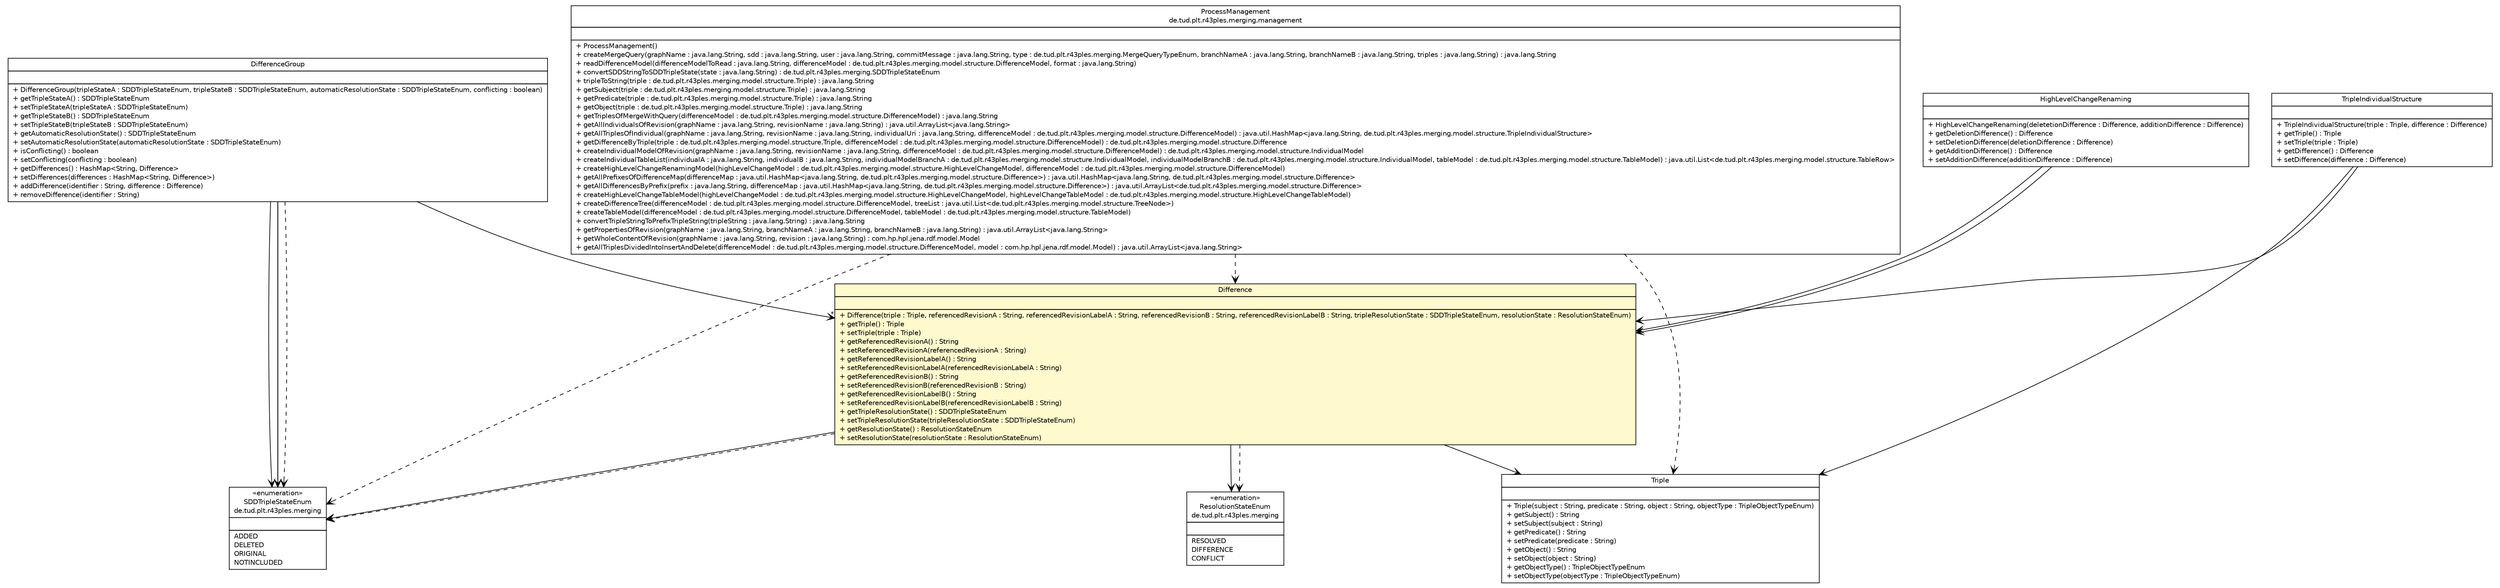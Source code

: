 #!/usr/local/bin/dot
#
# Class diagram 
# Generated by UMLGraph version R5_6-24-gf6e263 (http://www.umlgraph.org/)
#

digraph G {
	edge [fontname="Helvetica",fontsize=10,labelfontname="Helvetica",labelfontsize=10];
	node [fontname="Helvetica",fontsize=10,shape=plaintext];
	nodesep=0.25;
	ranksep=0.5;
	// de.tud.plt.r43ples.merging.SDDTripleStateEnum
	c1781 [label=<<table title="de.tud.plt.r43ples.merging.SDDTripleStateEnum" border="0" cellborder="1" cellspacing="0" cellpadding="2" port="p" href="../../SDDTripleStateEnum.html">
		<tr><td><table border="0" cellspacing="0" cellpadding="1">
<tr><td align="center" balign="center"> &#171;enumeration&#187; </td></tr>
<tr><td align="center" balign="center"> SDDTripleStateEnum </td></tr>
<tr><td align="center" balign="center"> de.tud.plt.r43ples.merging </td></tr>
		</table></td></tr>
		<tr><td><table border="0" cellspacing="0" cellpadding="1">
<tr><td align="left" balign="left">  </td></tr>
		</table></td></tr>
		<tr><td><table border="0" cellspacing="0" cellpadding="1">
<tr><td align="left" balign="left"> ADDED </td></tr>
<tr><td align="left" balign="left"> DELETED </td></tr>
<tr><td align="left" balign="left"> ORIGINAL </td></tr>
<tr><td align="left" balign="left"> NOTINCLUDED </td></tr>
		</table></td></tr>
		</table>>, URL="../../SDDTripleStateEnum.html", fontname="Helvetica", fontcolor="black", fontsize=10.0];
	// de.tud.plt.r43ples.merging.ResolutionStateEnum
	c1782 [label=<<table title="de.tud.plt.r43ples.merging.ResolutionStateEnum" border="0" cellborder="1" cellspacing="0" cellpadding="2" port="p" href="../../ResolutionStateEnum.html">
		<tr><td><table border="0" cellspacing="0" cellpadding="1">
<tr><td align="center" balign="center"> &#171;enumeration&#187; </td></tr>
<tr><td align="center" balign="center"> ResolutionStateEnum </td></tr>
<tr><td align="center" balign="center"> de.tud.plt.r43ples.merging </td></tr>
		</table></td></tr>
		<tr><td><table border="0" cellspacing="0" cellpadding="1">
<tr><td align="left" balign="left">  </td></tr>
		</table></td></tr>
		<tr><td><table border="0" cellspacing="0" cellpadding="1">
<tr><td align="left" balign="left"> RESOLVED </td></tr>
<tr><td align="left" balign="left"> DIFFERENCE </td></tr>
<tr><td align="left" balign="left"> CONFLICT </td></tr>
		</table></td></tr>
		</table>>, URL="../../ResolutionStateEnum.html", fontname="Helvetica", fontcolor="black", fontsize=10.0];
	// de.tud.plt.r43ples.merging.management.ProcessManagement
	c1793 [label=<<table title="de.tud.plt.r43ples.merging.management.ProcessManagement" border="0" cellborder="1" cellspacing="0" cellpadding="2" port="p" href="../../management/ProcessManagement.html">
		<tr><td><table border="0" cellspacing="0" cellpadding="1">
<tr><td align="center" balign="center"> ProcessManagement </td></tr>
<tr><td align="center" balign="center"> de.tud.plt.r43ples.merging.management </td></tr>
		</table></td></tr>
		<tr><td><table border="0" cellspacing="0" cellpadding="1">
<tr><td align="left" balign="left">  </td></tr>
		</table></td></tr>
		<tr><td><table border="0" cellspacing="0" cellpadding="1">
<tr><td align="left" balign="left"> + ProcessManagement() </td></tr>
<tr><td align="left" balign="left"> + createMergeQuery(graphName : java.lang.String, sdd : java.lang.String, user : java.lang.String, commitMessage : java.lang.String, type : de.tud.plt.r43ples.merging.MergeQueryTypeEnum, branchNameA : java.lang.String, branchNameB : java.lang.String, triples : java.lang.String) : java.lang.String </td></tr>
<tr><td align="left" balign="left"> + readDifferenceModel(differenceModelToRead : java.lang.String, differenceModel : de.tud.plt.r43ples.merging.model.structure.DifferenceModel, format : java.lang.String) </td></tr>
<tr><td align="left" balign="left"> + convertSDDStringToSDDTripleState(state : java.lang.String) : de.tud.plt.r43ples.merging.SDDTripleStateEnum </td></tr>
<tr><td align="left" balign="left"> + tripleToString(triple : de.tud.plt.r43ples.merging.model.structure.Triple) : java.lang.String </td></tr>
<tr><td align="left" balign="left"> + getSubject(triple : de.tud.plt.r43ples.merging.model.structure.Triple) : java.lang.String </td></tr>
<tr><td align="left" balign="left"> + getPredicate(triple : de.tud.plt.r43ples.merging.model.structure.Triple) : java.lang.String </td></tr>
<tr><td align="left" balign="left"> + getObject(triple : de.tud.plt.r43ples.merging.model.structure.Triple) : java.lang.String </td></tr>
<tr><td align="left" balign="left"> + getTriplesOfMergeWithQuery(differenceModel : de.tud.plt.r43ples.merging.model.structure.DifferenceModel) : java.lang.String </td></tr>
<tr><td align="left" balign="left"> + getAllIndividualsOfRevision(graphName : java.lang.String, revisionName : java.lang.String) : java.util.ArrayList&lt;java.lang.String&gt; </td></tr>
<tr><td align="left" balign="left"> + getAllTriplesOfIndividual(graphName : java.lang.String, revisionName : java.lang.String, individualUri : java.lang.String, differenceModel : de.tud.plt.r43ples.merging.model.structure.DifferenceModel) : java.util.HashMap&lt;java.lang.String, de.tud.plt.r43ples.merging.model.structure.TripleIndividualStructure&gt; </td></tr>
<tr><td align="left" balign="left"> + getDifferenceByTriple(triple : de.tud.plt.r43ples.merging.model.structure.Triple, differenceModel : de.tud.plt.r43ples.merging.model.structure.DifferenceModel) : de.tud.plt.r43ples.merging.model.structure.Difference </td></tr>
<tr><td align="left" balign="left"> + createIndividualModelOfRevision(graphName : java.lang.String, revisionName : java.lang.String, differenceModel : de.tud.plt.r43ples.merging.model.structure.DifferenceModel) : de.tud.plt.r43ples.merging.model.structure.IndividualModel </td></tr>
<tr><td align="left" balign="left"> + createIndividualTableList(individualA : java.lang.String, individualB : java.lang.String, individualModelBranchA : de.tud.plt.r43ples.merging.model.structure.IndividualModel, individualModelBranchB : de.tud.plt.r43ples.merging.model.structure.IndividualModel, tableModel : de.tud.plt.r43ples.merging.model.structure.TableModel) : java.util.List&lt;de.tud.plt.r43ples.merging.model.structure.TableRow&gt; </td></tr>
<tr><td align="left" balign="left"> + createHighLevelChangeRenamingModel(highLevelChangeModel : de.tud.plt.r43ples.merging.model.structure.HighLevelChangeModel, differenceModel : de.tud.plt.r43ples.merging.model.structure.DifferenceModel) </td></tr>
<tr><td align="left" balign="left"> + getAllPrefixesOfDifferenceMap(differenceMap : java.util.HashMap&lt;java.lang.String, de.tud.plt.r43ples.merging.model.structure.Difference&gt;) : java.util.HashMap&lt;java.lang.String, de.tud.plt.r43ples.merging.model.structure.Difference&gt; </td></tr>
<tr><td align="left" balign="left"> + getAllDifferencesByPrefix(prefix : java.lang.String, differenceMap : java.util.HashMap&lt;java.lang.String, de.tud.plt.r43ples.merging.model.structure.Difference&gt;) : java.util.ArrayList&lt;de.tud.plt.r43ples.merging.model.structure.Difference&gt; </td></tr>
<tr><td align="left" balign="left"> + createHighLevelChangeTableModel(highLevelChangeModel : de.tud.plt.r43ples.merging.model.structure.HighLevelChangeModel, highLevelChangeTableModel : de.tud.plt.r43ples.merging.model.structure.HighLevelChangeTableModel) </td></tr>
<tr><td align="left" balign="left"> + createDifferenceTree(differenceModel : de.tud.plt.r43ples.merging.model.structure.DifferenceModel, treeList : java.util.List&lt;de.tud.plt.r43ples.merging.model.structure.TreeNode&gt;) </td></tr>
<tr><td align="left" balign="left"> + createTableModel(differenceModel : de.tud.plt.r43ples.merging.model.structure.DifferenceModel, tableModel : de.tud.plt.r43ples.merging.model.structure.TableModel) </td></tr>
<tr><td align="left" balign="left"> + convertTripleStringToPrefixTripleString(tripleString : java.lang.String) : java.lang.String </td></tr>
<tr><td align="left" balign="left"> + getPropertiesOfRevision(graphName : java.lang.String, branchNameA : java.lang.String, branchNameB : java.lang.String) : java.util.ArrayList&lt;java.lang.String&gt; </td></tr>
<tr><td align="left" balign="left"> + getWholeContentOfRevision(graphName : java.lang.String, revision : java.lang.String) : com.hp.hpl.jena.rdf.model.Model </td></tr>
<tr><td align="left" balign="left"> + getAllTriplesDividedIntoInsertAndDelete(differenceModel : de.tud.plt.r43ples.merging.model.structure.DifferenceModel, model : com.hp.hpl.jena.rdf.model.Model) : java.util.ArrayList&lt;java.lang.String&gt; </td></tr>
		</table></td></tr>
		</table>>, URL="../../management/ProcessManagement.html", fontname="Helvetica", fontcolor="black", fontsize=10.0];
	// de.tud.plt.r43ples.merging.model.structure.TripleIndividualStructure
	c1795 [label=<<table title="de.tud.plt.r43ples.merging.model.structure.TripleIndividualStructure" border="0" cellborder="1" cellspacing="0" cellpadding="2" port="p" href="./TripleIndividualStructure.html">
		<tr><td><table border="0" cellspacing="0" cellpadding="1">
<tr><td align="center" balign="center"> TripleIndividualStructure </td></tr>
		</table></td></tr>
		<tr><td><table border="0" cellspacing="0" cellpadding="1">
<tr><td align="left" balign="left">  </td></tr>
		</table></td></tr>
		<tr><td><table border="0" cellspacing="0" cellpadding="1">
<tr><td align="left" balign="left"> + TripleIndividualStructure(triple : Triple, difference : Difference) </td></tr>
<tr><td align="left" balign="left"> + getTriple() : Triple </td></tr>
<tr><td align="left" balign="left"> + setTriple(triple : Triple) </td></tr>
<tr><td align="left" balign="left"> + getDifference() : Difference </td></tr>
<tr><td align="left" balign="left"> + setDifference(difference : Difference) </td></tr>
		</table></td></tr>
		</table>>, URL="./TripleIndividualStructure.html", fontname="Helvetica", fontcolor="black", fontsize=10.0];
	// de.tud.plt.r43ples.merging.model.structure.Triple
	c1796 [label=<<table title="de.tud.plt.r43ples.merging.model.structure.Triple" border="0" cellborder="1" cellspacing="0" cellpadding="2" port="p" href="./Triple.html">
		<tr><td><table border="0" cellspacing="0" cellpadding="1">
<tr><td align="center" balign="center"> Triple </td></tr>
		</table></td></tr>
		<tr><td><table border="0" cellspacing="0" cellpadding="1">
<tr><td align="left" balign="left">  </td></tr>
		</table></td></tr>
		<tr><td><table border="0" cellspacing="0" cellpadding="1">
<tr><td align="left" balign="left"> + Triple(subject : String, predicate : String, object : String, objectType : TripleObjectTypeEnum) </td></tr>
<tr><td align="left" balign="left"> + getSubject() : String </td></tr>
<tr><td align="left" balign="left"> + setSubject(subject : String) </td></tr>
<tr><td align="left" balign="left"> + getPredicate() : String </td></tr>
<tr><td align="left" balign="left"> + setPredicate(predicate : String) </td></tr>
<tr><td align="left" balign="left"> + getObject() : String </td></tr>
<tr><td align="left" balign="left"> + setObject(object : String) </td></tr>
<tr><td align="left" balign="left"> + getObjectType() : TripleObjectTypeEnum </td></tr>
<tr><td align="left" balign="left"> + setObjectType(objectType : TripleObjectTypeEnum) </td></tr>
		</table></td></tr>
		</table>>, URL="./Triple.html", fontname="Helvetica", fontcolor="black", fontsize=10.0];
	// de.tud.plt.r43ples.merging.model.structure.HighLevelChangeRenaming
	c1809 [label=<<table title="de.tud.plt.r43ples.merging.model.structure.HighLevelChangeRenaming" border="0" cellborder="1" cellspacing="0" cellpadding="2" port="p" href="./HighLevelChangeRenaming.html">
		<tr><td><table border="0" cellspacing="0" cellpadding="1">
<tr><td align="center" balign="center"> HighLevelChangeRenaming </td></tr>
		</table></td></tr>
		<tr><td><table border="0" cellspacing="0" cellpadding="1">
<tr><td align="left" balign="left">  </td></tr>
		</table></td></tr>
		<tr><td><table border="0" cellspacing="0" cellpadding="1">
<tr><td align="left" balign="left"> + HighLevelChangeRenaming(deletetionDifference : Difference, additionDifference : Difference) </td></tr>
<tr><td align="left" balign="left"> + getDeletionDifference() : Difference </td></tr>
<tr><td align="left" balign="left"> + setDeletionDifference(deletionDifference : Difference) </td></tr>
<tr><td align="left" balign="left"> + getAdditionDifference() : Difference </td></tr>
<tr><td align="left" balign="left"> + setAdditionDifference(additionDifference : Difference) </td></tr>
		</table></td></tr>
		</table>>, URL="./HighLevelChangeRenaming.html", fontname="Helvetica", fontcolor="black", fontsize=10.0];
	// de.tud.plt.r43ples.merging.model.structure.DifferenceGroup
	c1812 [label=<<table title="de.tud.plt.r43ples.merging.model.structure.DifferenceGroup" border="0" cellborder="1" cellspacing="0" cellpadding="2" port="p" href="./DifferenceGroup.html">
		<tr><td><table border="0" cellspacing="0" cellpadding="1">
<tr><td align="center" balign="center"> DifferenceGroup </td></tr>
		</table></td></tr>
		<tr><td><table border="0" cellspacing="0" cellpadding="1">
<tr><td align="left" balign="left">  </td></tr>
		</table></td></tr>
		<tr><td><table border="0" cellspacing="0" cellpadding="1">
<tr><td align="left" balign="left"> + DifferenceGroup(tripleStateA : SDDTripleStateEnum, tripleStateB : SDDTripleStateEnum, automaticResolutionState : SDDTripleStateEnum, conflicting : boolean) </td></tr>
<tr><td align="left" balign="left"> + getTripleStateA() : SDDTripleStateEnum </td></tr>
<tr><td align="left" balign="left"> + setTripleStateA(tripleStateA : SDDTripleStateEnum) </td></tr>
<tr><td align="left" balign="left"> + getTripleStateB() : SDDTripleStateEnum </td></tr>
<tr><td align="left" balign="left"> + setTripleStateB(tripleStateB : SDDTripleStateEnum) </td></tr>
<tr><td align="left" balign="left"> + getAutomaticResolutionState() : SDDTripleStateEnum </td></tr>
<tr><td align="left" balign="left"> + setAutomaticResolutionState(automaticResolutionState : SDDTripleStateEnum) </td></tr>
<tr><td align="left" balign="left"> + isConflicting() : boolean </td></tr>
<tr><td align="left" balign="left"> + setConflicting(conflicting : boolean) </td></tr>
<tr><td align="left" balign="left"> + getDifferences() : HashMap&lt;String, Difference&gt; </td></tr>
<tr><td align="left" balign="left"> + setDifferences(differences : HashMap&lt;String, Difference&gt;) </td></tr>
<tr><td align="left" balign="left"> + addDifference(identifier : String, difference : Difference) </td></tr>
<tr><td align="left" balign="left"> + removeDifference(identifier : String) </td></tr>
		</table></td></tr>
		</table>>, URL="./DifferenceGroup.html", fontname="Helvetica", fontcolor="black", fontsize=10.0];
	// de.tud.plt.r43ples.merging.model.structure.Difference
	c1813 [label=<<table title="de.tud.plt.r43ples.merging.model.structure.Difference" border="0" cellborder="1" cellspacing="0" cellpadding="2" port="p" bgcolor="lemonChiffon" href="./Difference.html">
		<tr><td><table border="0" cellspacing="0" cellpadding="1">
<tr><td align="center" balign="center"> Difference </td></tr>
		</table></td></tr>
		<tr><td><table border="0" cellspacing="0" cellpadding="1">
<tr><td align="left" balign="left">  </td></tr>
		</table></td></tr>
		<tr><td><table border="0" cellspacing="0" cellpadding="1">
<tr><td align="left" balign="left"> + Difference(triple : Triple, referencedRevisionA : String, referencedRevisionLabelA : String, referencedRevisionB : String, referencedRevisionLabelB : String, tripleResolutionState : SDDTripleStateEnum, resolutionState : ResolutionStateEnum) </td></tr>
<tr><td align="left" balign="left"> + getTriple() : Triple </td></tr>
<tr><td align="left" balign="left"> + setTriple(triple : Triple) </td></tr>
<tr><td align="left" balign="left"> + getReferencedRevisionA() : String </td></tr>
<tr><td align="left" balign="left"> + setReferencedRevisionA(referencedRevisionA : String) </td></tr>
<tr><td align="left" balign="left"> + getReferencedRevisionLabelA() : String </td></tr>
<tr><td align="left" balign="left"> + setReferencedRevisionLabelA(referencedRevisionLabelA : String) </td></tr>
<tr><td align="left" balign="left"> + getReferencedRevisionB() : String </td></tr>
<tr><td align="left" balign="left"> + setReferencedRevisionB(referencedRevisionB : String) </td></tr>
<tr><td align="left" balign="left"> + getReferencedRevisionLabelB() : String </td></tr>
<tr><td align="left" balign="left"> + setReferencedRevisionLabelB(referencedRevisionLabelB : String) </td></tr>
<tr><td align="left" balign="left"> + getTripleResolutionState() : SDDTripleStateEnum </td></tr>
<tr><td align="left" balign="left"> + setTripleResolutionState(tripleResolutionState : SDDTripleStateEnum) </td></tr>
<tr><td align="left" balign="left"> + getResolutionState() : ResolutionStateEnum </td></tr>
<tr><td align="left" balign="left"> + setResolutionState(resolutionState : ResolutionStateEnum) </td></tr>
		</table></td></tr>
		</table>>, URL="./Difference.html", fontname="Helvetica", fontcolor="black", fontsize=10.0];
	// de.tud.plt.r43ples.merging.model.structure.TripleIndividualStructure NAVASSOC de.tud.plt.r43ples.merging.model.structure.Triple
	c1795:p -> c1796:p [taillabel="", label="", headlabel="", fontname="Helvetica", fontcolor="black", fontsize=10.0, color="black", arrowhead=open];
	// de.tud.plt.r43ples.merging.model.structure.TripleIndividualStructure NAVASSOC de.tud.plt.r43ples.merging.model.structure.Difference
	c1795:p -> c1813:p [taillabel="", label="", headlabel="", fontname="Helvetica", fontcolor="black", fontsize=10.0, color="black", arrowhead=open];
	// de.tud.plt.r43ples.merging.model.structure.HighLevelChangeRenaming NAVASSOC de.tud.plt.r43ples.merging.model.structure.Difference
	c1809:p -> c1813:p [taillabel="", label="", headlabel="", fontname="Helvetica", fontcolor="black", fontsize=10.0, color="black", arrowhead=open];
	// de.tud.plt.r43ples.merging.model.structure.HighLevelChangeRenaming NAVASSOC de.tud.plt.r43ples.merging.model.structure.Difference
	c1809:p -> c1813:p [taillabel="", label="", headlabel="", fontname="Helvetica", fontcolor="black", fontsize=10.0, color="black", arrowhead=open];
	// de.tud.plt.r43ples.merging.model.structure.DifferenceGroup NAVASSOC de.tud.plt.r43ples.merging.SDDTripleStateEnum
	c1812:p -> c1781:p [taillabel="", label="", headlabel="", fontname="Helvetica", fontcolor="black", fontsize=10.0, color="black", arrowhead=open];
	// de.tud.plt.r43ples.merging.model.structure.DifferenceGroup NAVASSOC de.tud.plt.r43ples.merging.SDDTripleStateEnum
	c1812:p -> c1781:p [taillabel="", label="", headlabel="", fontname="Helvetica", fontcolor="black", fontsize=10.0, color="black", arrowhead=open];
	// de.tud.plt.r43ples.merging.model.structure.DifferenceGroup NAVASSOC de.tud.plt.r43ples.merging.SDDTripleStateEnum
	c1812:p -> c1781:p [taillabel="", label="", headlabel="", fontname="Helvetica", fontcolor="black", fontsize=10.0, color="black", arrowhead=open];
	// de.tud.plt.r43ples.merging.model.structure.DifferenceGroup NAVASSOC de.tud.plt.r43ples.merging.model.structure.Difference
	c1812:p -> c1813:p [taillabel="", label="", headlabel="*", fontname="Helvetica", fontcolor="black", fontsize=10.0, color="black", arrowhead=open];
	// de.tud.plt.r43ples.merging.model.structure.Difference NAVASSOC de.tud.plt.r43ples.merging.model.structure.Triple
	c1813:p -> c1796:p [taillabel="", label="", headlabel="", fontname="Helvetica", fontcolor="black", fontsize=10.0, color="black", arrowhead=open];
	// de.tud.plt.r43ples.merging.model.structure.Difference NAVASSOC de.tud.plt.r43ples.merging.SDDTripleStateEnum
	c1813:p -> c1781:p [taillabel="", label="", headlabel="", fontname="Helvetica", fontcolor="black", fontsize=10.0, color="black", arrowhead=open];
	// de.tud.plt.r43ples.merging.model.structure.Difference NAVASSOC de.tud.plt.r43ples.merging.ResolutionStateEnum
	c1813:p -> c1782:p [taillabel="", label="", headlabel="", fontname="Helvetica", fontcolor="black", fontsize=10.0, color="black", arrowhead=open];
	// de.tud.plt.r43ples.merging.management.ProcessManagement DEPEND de.tud.plt.r43ples.merging.SDDTripleStateEnum
	c1793:p -> c1781:p [taillabel="", label="", headlabel="", fontname="Helvetica", fontcolor="black", fontsize=10.0, color="black", arrowhead=open, style=dashed];
	// de.tud.plt.r43ples.merging.management.ProcessManagement DEPEND de.tud.plt.r43ples.merging.model.structure.Difference
	c1793:p -> c1813:p [taillabel="", label="", headlabel="", fontname="Helvetica", fontcolor="black", fontsize=10.0, color="black", arrowhead=open, style=dashed];
	// de.tud.plt.r43ples.merging.management.ProcessManagement DEPEND de.tud.plt.r43ples.merging.model.structure.Triple
	c1793:p -> c1796:p [taillabel="", label="", headlabel="", fontname="Helvetica", fontcolor="black", fontsize=10.0, color="black", arrowhead=open, style=dashed];
	// de.tud.plt.r43ples.merging.model.structure.DifferenceGroup DEPEND de.tud.plt.r43ples.merging.SDDTripleStateEnum
	c1812:p -> c1781:p [taillabel="", label="", headlabel="", fontname="Helvetica", fontcolor="black", fontsize=10.0, color="black", arrowhead=open, style=dashed];
	// de.tud.plt.r43ples.merging.model.structure.Difference DEPEND de.tud.plt.r43ples.merging.SDDTripleStateEnum
	c1813:p -> c1781:p [taillabel="", label="", headlabel="", fontname="Helvetica", fontcolor="black", fontsize=10.0, color="black", arrowhead=open, style=dashed];
	// de.tud.plt.r43ples.merging.model.structure.Difference DEPEND de.tud.plt.r43ples.merging.ResolutionStateEnum
	c1813:p -> c1782:p [taillabel="", label="", headlabel="", fontname="Helvetica", fontcolor="black", fontsize=10.0, color="black", arrowhead=open, style=dashed];
}

